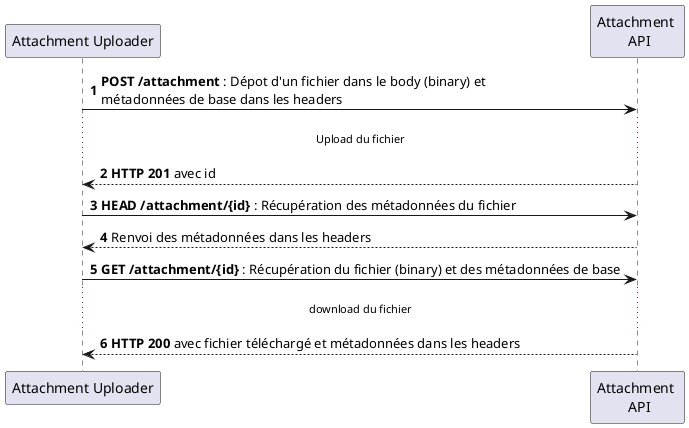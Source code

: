 @startuml
'https://plantuml.com/sequence-diagram
autonumber

"Attachment Uploader" -> "Attachment \n API" : **POST /attachment** : Dépot d'un fichier dans le body (binary) et \nmétadonnées de base dans les headers
... Upload du fichier ...
"Attachment \n API" --> "Attachment Uploader" : **HTTP 201** avec id
"Attachment Uploader" -> "Attachment \n API" : **HEAD /attachment/{id}** : Récupération des métadonnées du fichier
"Attachment \n API" --> "Attachment Uploader" : Renvoi des métadonnées dans les headers
"Attachment Uploader" -> "Attachment \n API" : **GET /attachment/{id}** : Récupération du fichier (binary) et des métadonnées de base
... download du fichier ...
"Attachment \n API" --> "Attachment Uploader" : **HTTP 200** avec fichier téléchargé et métadonnées dans les headers
@enduml